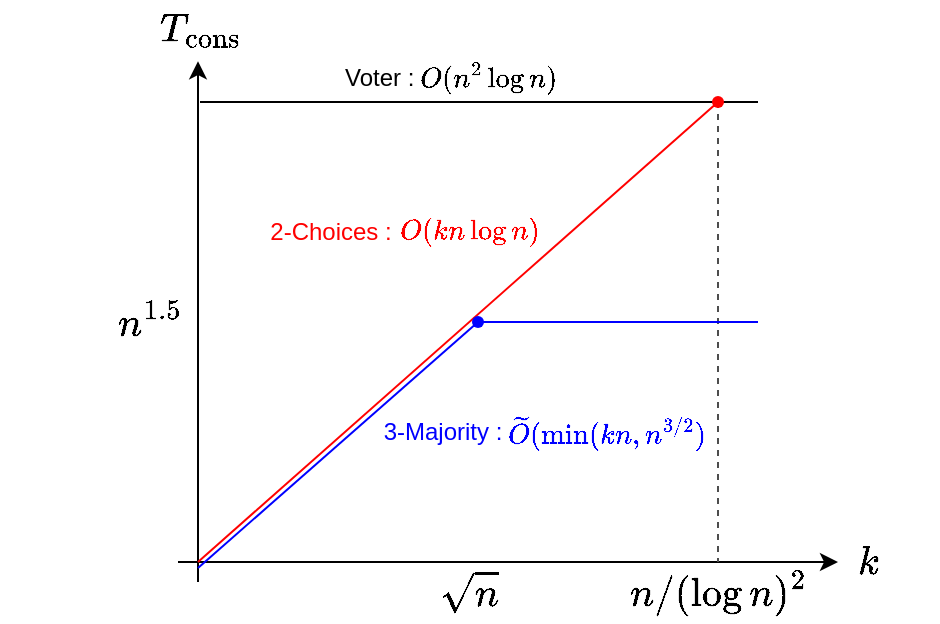 <mxfile>
    <diagram name="ページ1" id="F3GOq955pltwdBE5NGUQ">
        <mxGraphModel dx="671" dy="320" grid="1" gridSize="10" guides="1" tooltips="1" connect="1" arrows="1" fold="1" page="1" pageScale="1" pageWidth="827" pageHeight="1169" math="1" shadow="0">
            <root>
                <mxCell id="0"/>
                <mxCell id="1" parent="0"/>
                <mxCell id="GLiHE9NnTcTnetMdxVj1-1" value="" style="endArrow=classic;html=1;rounded=0;endFill=1;" parent="1" edge="1">
                    <mxGeometry width="50" height="50" relative="1" as="geometry">
                        <mxPoint x="110" y="320" as="sourcePoint"/>
                        <mxPoint x="440" y="320" as="targetPoint"/>
                    </mxGeometry>
                </mxCell>
                <mxCell id="GLiHE9NnTcTnetMdxVj1-2" value="" style="endArrow=classic;html=1;rounded=0;endFill=1;entryX=0.495;entryY=1.02;entryDx=0;entryDy=0;entryPerimeter=0;" parent="1" edge="1" target="GLiHE9NnTcTnetMdxVj1-4">
                    <mxGeometry width="50" height="50" relative="1" as="geometry">
                        <mxPoint x="120" y="330" as="sourcePoint"/>
                        <mxPoint x="120" y="80" as="targetPoint"/>
                    </mxGeometry>
                </mxCell>
                <mxCell id="GLiHE9NnTcTnetMdxVj1-3" value="$$k$$" style="text;html=1;align=center;verticalAlign=middle;resizable=0;points=[];autosize=1;strokeColor=none;fillColor=none;fontSize=17;" parent="1" vertex="1">
                    <mxGeometry x="420" y="306" width="70" height="30" as="geometry"/>
                </mxCell>
                <mxCell id="GLiHE9NnTcTnetMdxVj1-4" value="$$T_{\mathrm{cons}}$$" style="text;html=1;align=center;verticalAlign=middle;resizable=0;points=[];autosize=1;strokeColor=none;fillColor=none;fontSize=17;" parent="1" vertex="1">
                    <mxGeometry x="21" y="39" width="200" height="30" as="geometry"/>
                </mxCell>
                <mxCell id="GLiHE9NnTcTnetMdxVj1-8" value="$$n/(\log n)^2$$" style="text;html=1;align=center;verticalAlign=middle;resizable=0;points=[];autosize=1;strokeColor=none;fillColor=none;fontSize=17;" parent="1" vertex="1">
                    <mxGeometry x="305" y="320" width="150" height="30" as="geometry"/>
                </mxCell>
                <mxCell id="GLiHE9NnTcTnetMdxVj1-13" value="" style="endArrow=none;html=1;rounded=0;fillColor=#f8cecc;strokeColor=#FF0000;" parent="1" target="GLiHE9NnTcTnetMdxVj1-17" edge="1">
                    <mxGeometry width="50" height="50" relative="1" as="geometry">
                        <mxPoint x="120" y="320" as="sourcePoint"/>
                        <mxPoint x="210" y="230" as="targetPoint"/>
                    </mxGeometry>
                </mxCell>
                <mxCell id="13" style="edgeStyle=none;html=1;strokeColor=#4D4D4D;fontColor=#0000FF;endArrow=none;endFill=0;dashed=1;" parent="1" source="GLiHE9NnTcTnetMdxVj1-17" edge="1">
                    <mxGeometry relative="1" as="geometry">
                        <mxPoint x="380" y="320" as="targetPoint"/>
                    </mxGeometry>
                </mxCell>
                <mxCell id="18" style="edgeStyle=none;html=1;endArrow=none;endFill=0;" edge="1" parent="1">
                    <mxGeometry relative="1" as="geometry">
                        <mxPoint x="400" y="90" as="sourcePoint"/>
                        <mxPoint x="121" y="90" as="targetPoint"/>
                    </mxGeometry>
                </mxCell>
                <mxCell id="GLiHE9NnTcTnetMdxVj1-17" value="" style="shape=waypoint;sketch=0;size=6;pointerEvents=1;points=[];fillColor=none;resizable=0;rotatable=0;perimeter=centerPerimeter;snapToPoint=1;fontSize=8;strokeColor=#FF0000;" parent="1" vertex="1">
                    <mxGeometry x="370" y="80" width="20" height="20" as="geometry"/>
                </mxCell>
                <mxCell id="2" value="$$O(kn\log n)$$" style="text;html=1;align=center;verticalAlign=middle;resizable=0;points=[];autosize=1;strokeColor=none;fillColor=none;fontColor=#FF0000;" parent="1" vertex="1">
                    <mxGeometry x="200" y="140" width="110" height="30" as="geometry"/>
                </mxCell>
                <mxCell id="4" value="2-Choices :" style="text;html=1;align=center;verticalAlign=middle;resizable=0;points=[];autosize=1;strokeColor=none;fillColor=none;fontColor=#FF0000;" parent="1" vertex="1">
                    <mxGeometry x="146" y="140" width="80" height="30" as="geometry"/>
                </mxCell>
                <mxCell id="8" value="" style="endArrow=none;html=1;rounded=0;fillColor=#f8cecc;strokeColor=#0000FF;" parent="1" target="9" edge="1">
                    <mxGeometry width="50" height="50" relative="1" as="geometry">
                        <mxPoint x="120" y="323" as="sourcePoint"/>
                        <mxPoint x="210" y="233" as="targetPoint"/>
                    </mxGeometry>
                </mxCell>
                <mxCell id="11" style="edgeStyle=none;html=1;strokeColor=#0000FF;fontColor=#0000FF;endArrow=none;endFill=0;" parent="1" source="9" edge="1">
                    <mxGeometry relative="1" as="geometry">
                        <mxPoint x="400.0" y="200" as="targetPoint"/>
                    </mxGeometry>
                </mxCell>
                <mxCell id="9" value="" style="shape=waypoint;sketch=0;size=6;pointerEvents=1;points=[];fillColor=none;resizable=0;rotatable=0;perimeter=centerPerimeter;snapToPoint=1;fontSize=8;strokeColor=#0000FF;" parent="1" vertex="1">
                    <mxGeometry x="250" y="190" width="20" height="20" as="geometry"/>
                </mxCell>
                <mxCell id="12" value="$$\sqrt{n}$$" style="text;html=1;align=center;verticalAlign=middle;resizable=0;points=[];autosize=1;strokeColor=none;fillColor=none;fontSize=17;" parent="1" vertex="1">
                    <mxGeometry x="195" y="320" width="120" height="30" as="geometry"/>
                </mxCell>
                <mxCell id="14" value="$$n^{1.5}$$" style="text;html=1;align=center;verticalAlign=middle;resizable=0;points=[];autosize=1;strokeColor=none;fillColor=none;fontSize=17;" parent="1" vertex="1">
                    <mxGeometry x="41" y="185" width="110" height="30" as="geometry"/>
                </mxCell>
                <mxCell id="15" value="$$\widetilde{O}(\min(kn,n^{3/2})$$" style="text;html=1;align=center;verticalAlign=middle;resizable=0;points=[];autosize=1;strokeColor=none;fillColor=none;fontColor=#0000FF;" parent="1" vertex="1">
                    <mxGeometry x="219" y="240" width="210" height="30" as="geometry"/>
                </mxCell>
                <mxCell id="16" value="3-Majority :" style="text;html=1;align=center;verticalAlign=middle;resizable=0;points=[];autosize=1;strokeColor=none;fillColor=none;fontColor=#0000FF;" parent="1" vertex="1">
                    <mxGeometry x="202" y="240" width="80" height="30" as="geometry"/>
                </mxCell>
                <mxCell id="19" value="$$O(n^2\log n)$$" style="text;html=1;align=center;verticalAlign=middle;resizable=0;points=[];autosize=1;strokeColor=none;fillColor=none;fontColor=#000000;" vertex="1" parent="1">
                    <mxGeometry x="205" y="63" width="120" height="30" as="geometry"/>
                </mxCell>
                <mxCell id="20" value="Voter :&amp;nbsp;" style="text;html=1;align=center;verticalAlign=middle;resizable=0;points=[];autosize=1;strokeColor=none;fillColor=none;fontColor=#000000;" vertex="1" parent="1">
                    <mxGeometry x="182" y="63" width="60" height="30" as="geometry"/>
                </mxCell>
            </root>
        </mxGraphModel>
    </diagram>
</mxfile>